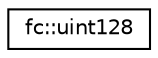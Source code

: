 digraph "Graphical Class Hierarchy"
{
  edge [fontname="Helvetica",fontsize="10",labelfontname="Helvetica",labelfontsize="10"];
  node [fontname="Helvetica",fontsize="10",shape=record];
  rankdir="LR";
  Node0 [label="fc::uint128",height=0.2,width=0.4,color="black", fillcolor="white", style="filled",URL="$classfc_1_1uint128.html",tooltip="an implementation of 128 bit unsigned integer "];
}
